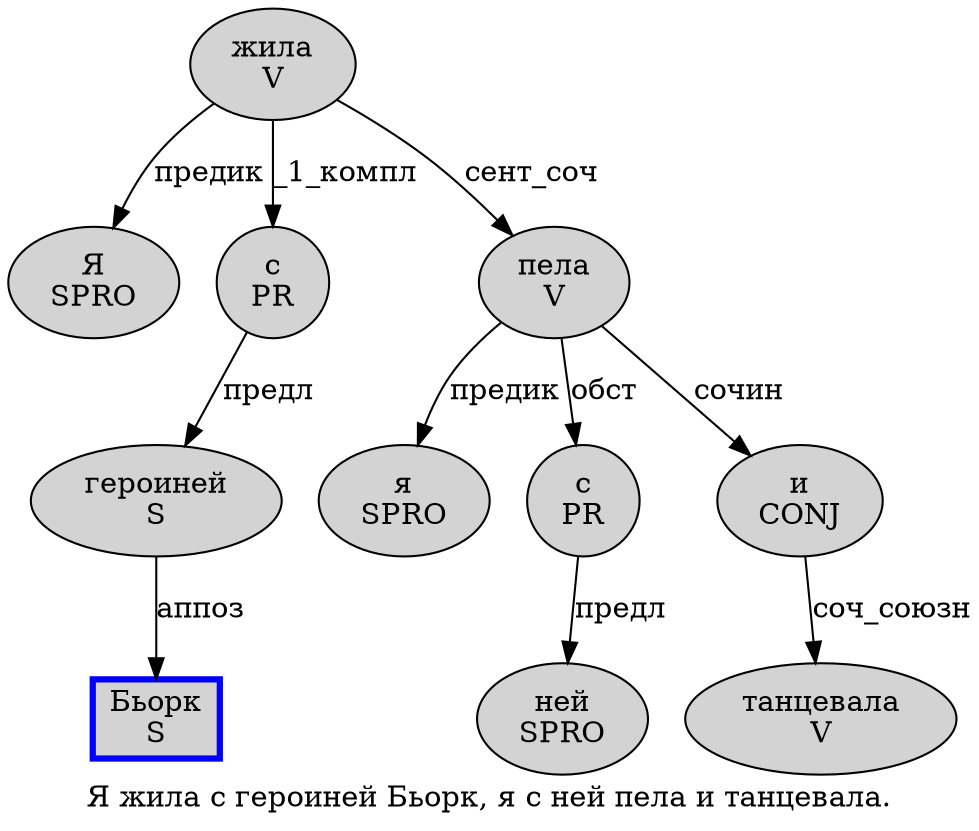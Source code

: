 digraph SENTENCE_1813 {
	graph [label="Я жила с героиней Бьорк, я с ней пела и танцевала."]
	node [style=filled]
		0 [label="Я
SPRO" color="" fillcolor=lightgray penwidth=1 shape=ellipse]
		1 [label="жила
V" color="" fillcolor=lightgray penwidth=1 shape=ellipse]
		2 [label="с
PR" color="" fillcolor=lightgray penwidth=1 shape=ellipse]
		3 [label="героиней
S" color="" fillcolor=lightgray penwidth=1 shape=ellipse]
		4 [label="Бьорк
S" color=blue fillcolor=lightgray penwidth=3 shape=box]
		6 [label="я
SPRO" color="" fillcolor=lightgray penwidth=1 shape=ellipse]
		7 [label="с
PR" color="" fillcolor=lightgray penwidth=1 shape=ellipse]
		8 [label="ней
SPRO" color="" fillcolor=lightgray penwidth=1 shape=ellipse]
		9 [label="пела
V" color="" fillcolor=lightgray penwidth=1 shape=ellipse]
		10 [label="и
CONJ" color="" fillcolor=lightgray penwidth=1 shape=ellipse]
		11 [label="танцевала
V" color="" fillcolor=lightgray penwidth=1 shape=ellipse]
			2 -> 3 [label="предл"]
			7 -> 8 [label="предл"]
			1 -> 0 [label="предик"]
			1 -> 2 [label="_1_компл"]
			1 -> 9 [label="сент_соч"]
			10 -> 11 [label="соч_союзн"]
			3 -> 4 [label="аппоз"]
			9 -> 6 [label="предик"]
			9 -> 7 [label="обст"]
			9 -> 10 [label="сочин"]
}